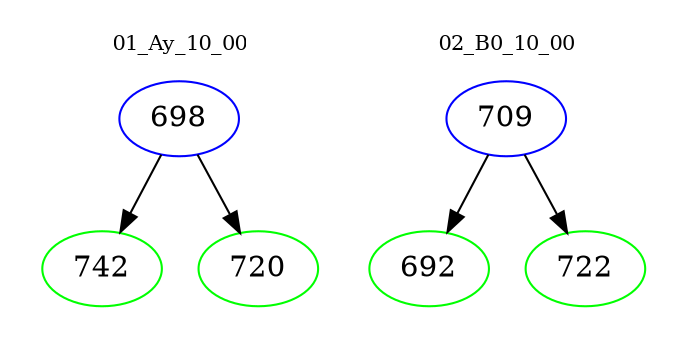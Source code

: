 digraph{
subgraph cluster_0 {
color = white
label = "01_Ay_10_00";
fontsize=10;
T0_698 [label="698", color="blue"]
T0_698 -> T0_742 [color="black"]
T0_742 [label="742", color="green"]
T0_698 -> T0_720 [color="black"]
T0_720 [label="720", color="green"]
}
subgraph cluster_1 {
color = white
label = "02_B0_10_00";
fontsize=10;
T1_709 [label="709", color="blue"]
T1_709 -> T1_692 [color="black"]
T1_692 [label="692", color="green"]
T1_709 -> T1_722 [color="black"]
T1_722 [label="722", color="green"]
}
}

